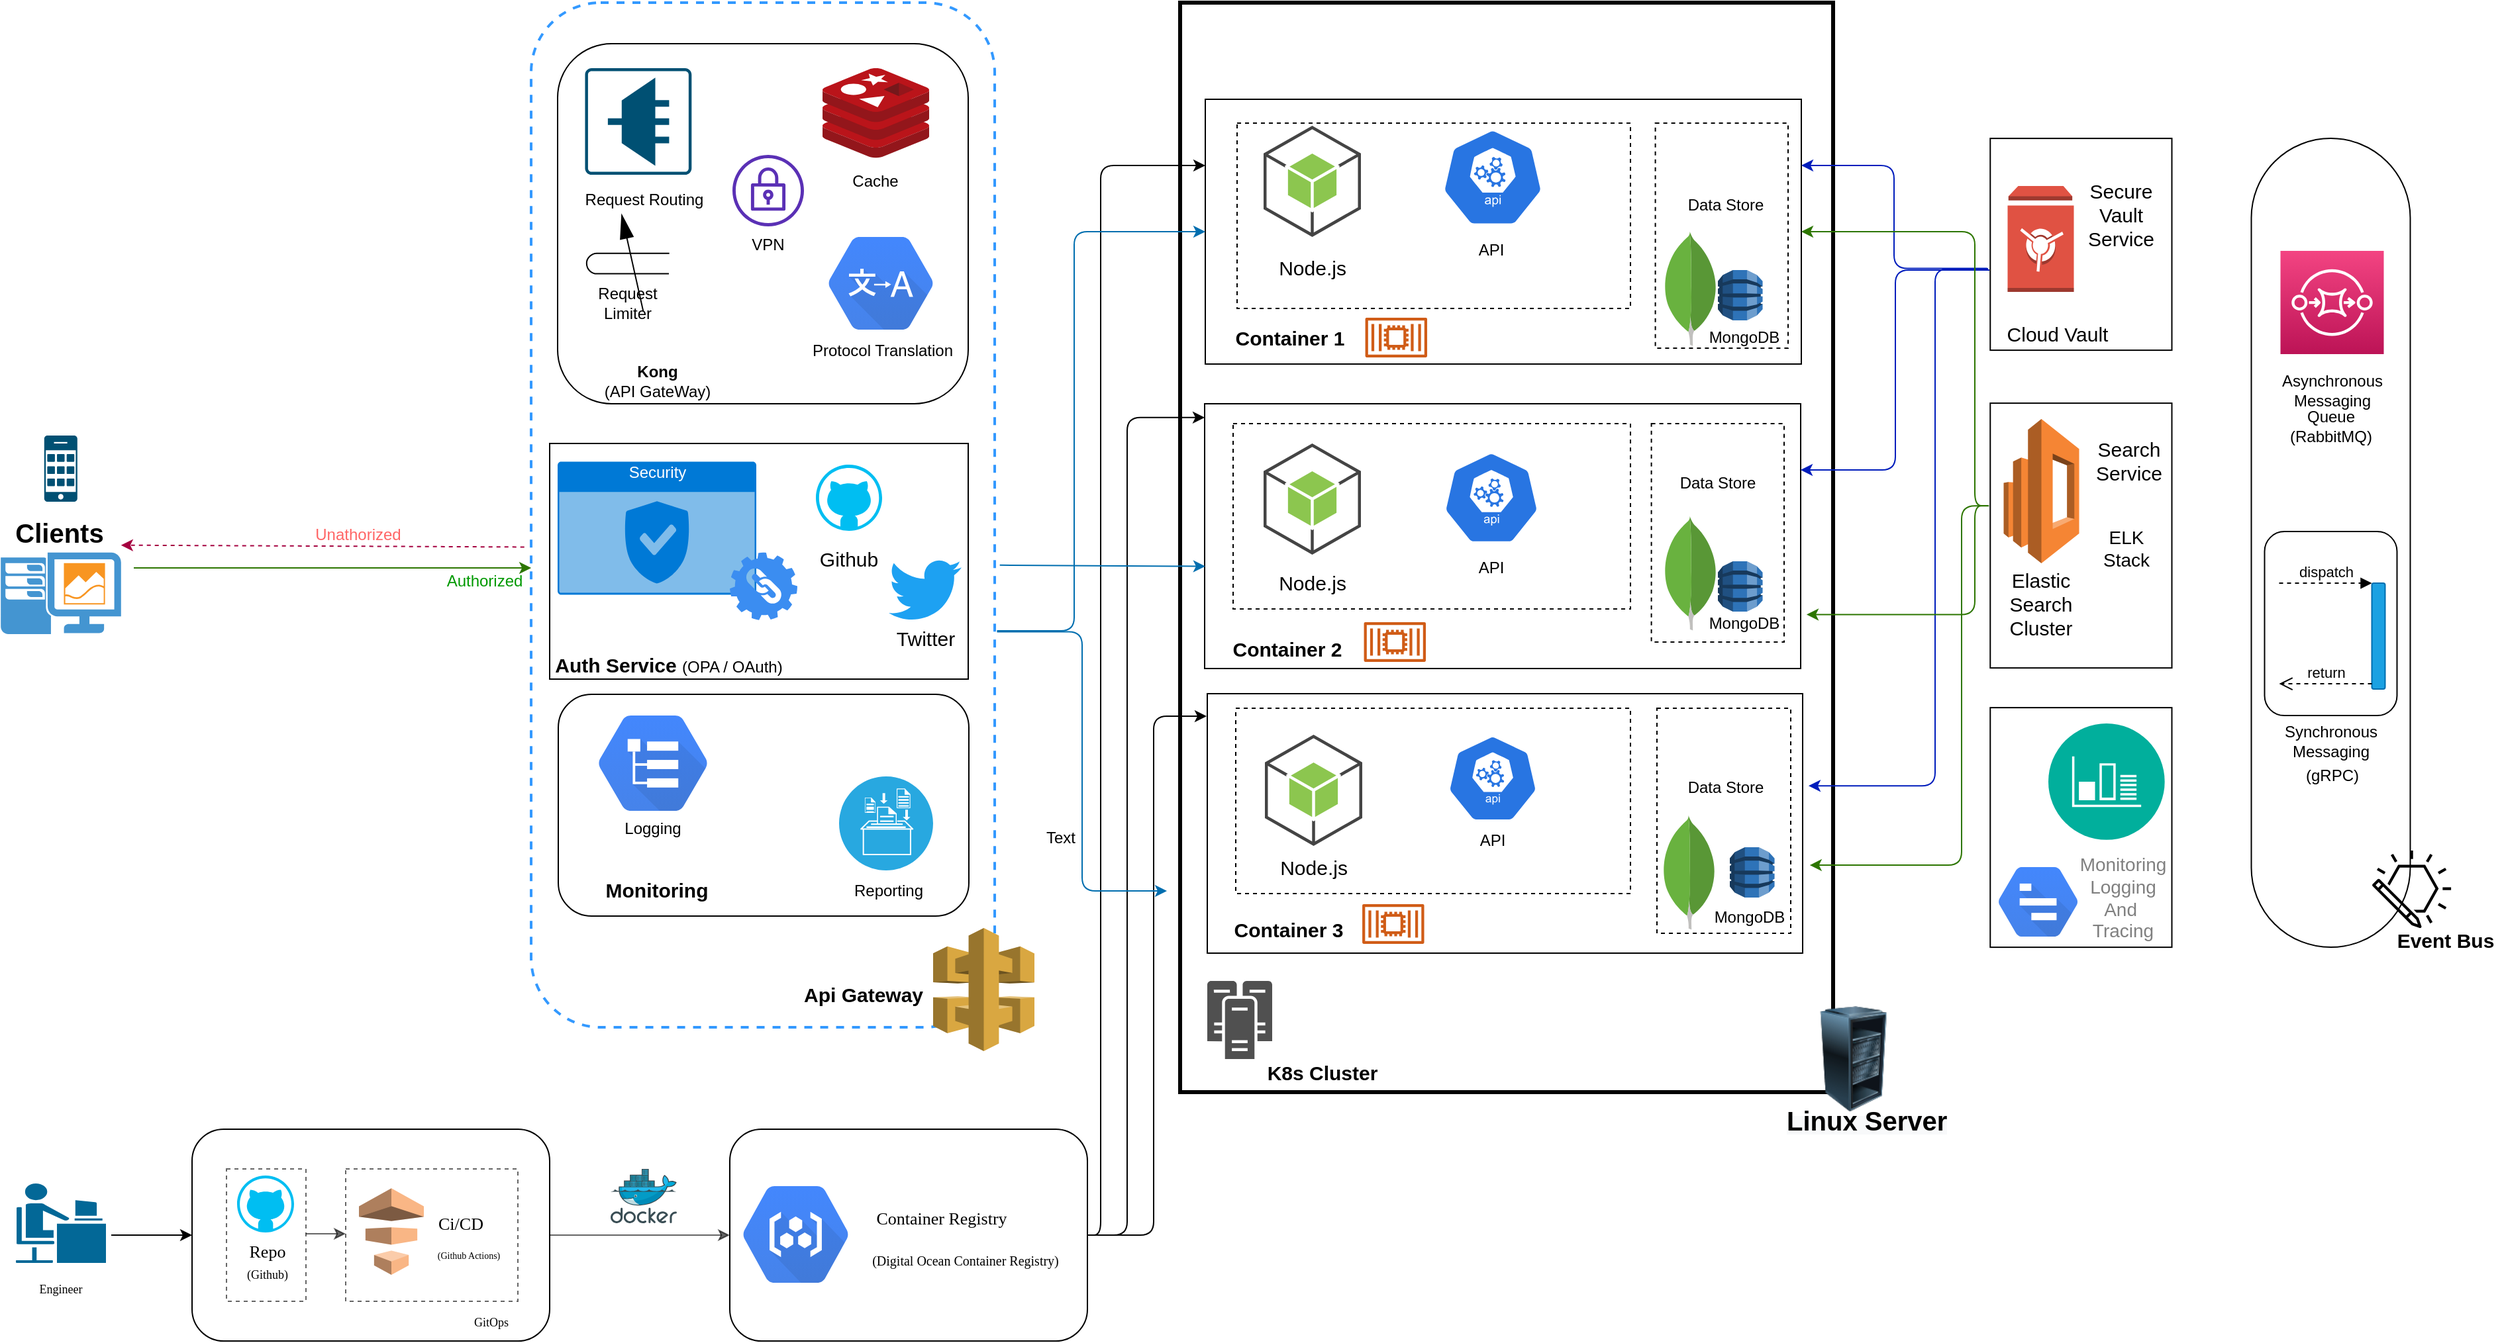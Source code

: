 <mxfile version="13.1.3">
    <diagram id="6hGFLwfOUW9BJ-s0fimq" name="Page-1">
        <mxGraphModel dx="3124" dy="2564" grid="1" gridSize="10" guides="1" tooltips="1" connect="1" arrows="1" fold="1" page="1" pageScale="1" pageWidth="827" pageHeight="1169" math="0" shadow="0">
            <root>
                <mxCell id="0"/>
                <mxCell id="1" parent="0"/>
                <mxCell id="2" value="" style="shape=mxgraph.cisco.people.androgenous_person;html=1;dashed=0;fillColor=#036897;strokeColor=#ffffff;strokeWidth=2;verticalLabelPosition=bottom;verticalAlign=top" parent="1" vertex="1">
                    <mxGeometry x="-40" y="300" width="70" height="62" as="geometry"/>
                </mxCell>
                <mxCell id="3" value="" style="endArrow=classic;html=1;entryX=0;entryY=0.5;entryDx=0;entryDy=0;" parent="1" target="4" edge="1">
                    <mxGeometry width="50" height="50" relative="1" as="geometry">
                        <mxPoint x="33" y="340" as="sourcePoint"/>
                        <mxPoint x="93" y="340" as="targetPoint"/>
                    </mxGeometry>
                </mxCell>
                <mxCell id="21" value="" style="edgeStyle=orthogonalEdgeStyle;rounded=0;orthogonalLoop=1;jettySize=auto;html=1;opacity=60;" parent="1" source="4" target="20" edge="1">
                    <mxGeometry relative="1" as="geometry"/>
                </mxCell>
                <mxCell id="4" value="" style="rounded=1;whiteSpace=wrap;html=1;fillColor=none;" parent="1" vertex="1">
                    <mxGeometry x="94" y="260" width="270" height="160" as="geometry"/>
                </mxCell>
                <mxCell id="20" value="" style="rounded=1;whiteSpace=wrap;html=1;fillColor=none;" parent="1" vertex="1">
                    <mxGeometry x="500" y="260" width="270" height="160" as="geometry"/>
                </mxCell>
                <mxCell id="34" value="" style="rounded=0;whiteSpace=wrap;html=1;fillColor=none;strokeWidth=3;arcSize=1;" parent="1" vertex="1">
                    <mxGeometry x="840" y="-591" width="493" height="823" as="geometry"/>
                </mxCell>
                <mxCell id="5" value="" style="rounded=0;whiteSpace=wrap;html=1;fillColor=none;dashed=1;opacity=60;" parent="1" vertex="1">
                    <mxGeometry x="120" y="290" width="60" height="100" as="geometry"/>
                </mxCell>
                <mxCell id="6" value="&lt;font face=&quot;Verdana&quot; style=&quot;font-size: 9px&quot;&gt;(Github)&lt;/font&gt;" style="text;html=1;strokeColor=none;fillColor=none;align=center;verticalAlign=middle;whiteSpace=wrap;rounded=0;" parent="1" vertex="1">
                    <mxGeometry x="131" y="364" width="40" height="10" as="geometry"/>
                </mxCell>
                <mxCell id="7" value="" style="verticalLabelPosition=bottom;html=1;verticalAlign=top;align=center;strokeColor=none;fillColor=#00BEF2;shape=mxgraph.azure.github_code;pointerEvents=1;" parent="1" vertex="1">
                    <mxGeometry x="128" y="295" width="43" height="43" as="geometry"/>
                </mxCell>
                <mxCell id="8" value="" style="rounded=0;whiteSpace=wrap;html=1;fillColor=none;dashed=1;opacity=60;" parent="1" vertex="1">
                    <mxGeometry x="210" y="290" width="130" height="100" as="geometry"/>
                </mxCell>
                <mxCell id="13" value="" style="endArrow=classic;html=1;opacity=60;" parent="1" edge="1">
                    <mxGeometry width="50" height="50" relative="1" as="geometry">
                        <mxPoint x="180" y="339" as="sourcePoint"/>
                        <mxPoint x="210" y="339" as="targetPoint"/>
                    </mxGeometry>
                </mxCell>
                <mxCell id="14" value="&lt;font face=&quot;Verdana&quot; style=&quot;font-size: 13px&quot;&gt;Ci/CD&lt;/font&gt;" style="text;html=1;strokeColor=none;fillColor=none;align=center;verticalAlign=middle;whiteSpace=wrap;rounded=0;" parent="1" vertex="1">
                    <mxGeometry x="277" y="319" width="40" height="23" as="geometry"/>
                </mxCell>
                <mxCell id="15" value="&lt;font face=&quot;Verdana&quot; style=&quot;font-size: 7px&quot;&gt;(Github Actions)&lt;/font&gt;" style="text;html=1;strokeColor=none;fillColor=none;align=center;verticalAlign=middle;whiteSpace=wrap;rounded=0;" parent="1" vertex="1">
                    <mxGeometry x="273" y="349" width="60" height="10" as="geometry"/>
                </mxCell>
                <mxCell id="16" value="" style="outlineConnect=0;dashed=0;verticalLabelPosition=bottom;verticalAlign=top;align=center;html=1;shape=mxgraph.aws3.data_pipeline;fillColor=#F58534;gradientColor=none;rounded=0;opacity=60;" parent="1" vertex="1">
                    <mxGeometry x="220" y="304.67" width="49" height="65.33" as="geometry"/>
                </mxCell>
                <mxCell id="18" value="&lt;font face=&quot;Verdana&quot; style=&quot;font-size: 9px&quot;&gt;Engineer&lt;/font&gt;" style="text;html=1;strokeColor=none;fillColor=none;align=center;verticalAlign=middle;whiteSpace=wrap;rounded=0;" parent="1" vertex="1">
                    <mxGeometry x="-25" y="375" width="40" height="10" as="geometry"/>
                </mxCell>
                <mxCell id="19" value="&lt;font face=&quot;Verdana&quot; style=&quot;font-size: 9px&quot;&gt;GitOps&lt;/font&gt;" style="text;html=1;strokeColor=none;fillColor=none;align=center;verticalAlign=middle;whiteSpace=wrap;rounded=0;" parent="1" vertex="1">
                    <mxGeometry x="300" y="400" width="40" height="10" as="geometry"/>
                </mxCell>
                <mxCell id="22" value="" style="aspect=fixed;html=1;points=[];align=center;image;fontSize=12;image=img/lib/mscae/Docker.svg;rounded=0;dashed=1;fillColor=none;" parent="1" vertex="1">
                    <mxGeometry x="410" y="290" width="50" height="41" as="geometry"/>
                </mxCell>
                <mxCell id="30" value="&lt;font face=&quot;Verdana&quot; style=&quot;font-size: 13px&quot;&gt;Container Registry&lt;/font&gt;" style="text;html=1;strokeColor=none;fillColor=none;align=center;verticalAlign=middle;whiteSpace=wrap;rounded=0;" parent="1" vertex="1">
                    <mxGeometry x="595" y="317" width="130" height="20" as="geometry"/>
                </mxCell>
                <mxCell id="31" value="&lt;font face=&quot;Verdana&quot; size=&quot;1&quot;&gt;(Digital Ocean Container Registry)&lt;/font&gt;" style="text;html=1;strokeColor=none;fillColor=none;align=center;verticalAlign=middle;whiteSpace=wrap;rounded=0;" parent="1" vertex="1">
                    <mxGeometry x="581" y="350" width="193.5" height="18" as="geometry"/>
                </mxCell>
                <mxCell id="32" value="" style="shape=mxgraph.gcp.compute.container_registry;html=1;fillColor=#4387FD;gradientColor=#4683EA;strokeColor=none;verticalLabelPosition=bottom;verticalAlign=top;align=center;rounded=0;dashed=1;" parent="1" vertex="1">
                    <mxGeometry x="510" y="303" width="79.5" height="73" as="geometry"/>
                </mxCell>
                <mxCell id="33" value="&lt;font face=&quot;Verdana&quot; style=&quot;font-size: 13px&quot;&gt;Repo&lt;/font&gt;" style="text;html=1;strokeColor=none;fillColor=none;align=center;verticalAlign=middle;whiteSpace=wrap;rounded=0;" parent="1" vertex="1">
                    <mxGeometry x="131" y="340.5" width="40" height="22.5" as="geometry"/>
                </mxCell>
                <mxCell id="36" value="" style="rounded=0;whiteSpace=wrap;html=1;fillColor=none;" parent="1" vertex="1">
                    <mxGeometry x="859" y="-518" width="450" height="200" as="geometry"/>
                </mxCell>
                <mxCell id="37" value="" style="rounded=0;whiteSpace=wrap;html=1;fillColor=none;" parent="1" vertex="1">
                    <mxGeometry x="858.5" y="-288" width="450" height="200" as="geometry"/>
                </mxCell>
                <mxCell id="38" value="" style="rounded=0;whiteSpace=wrap;html=1;fillColor=none;" parent="1" vertex="1">
                    <mxGeometry x="860.5" y="-69" width="449.5" height="196" as="geometry"/>
                </mxCell>
                <mxCell id="39" value="" style="outlineConnect=0;dashed=0;verticalLabelPosition=bottom;verticalAlign=top;align=center;html=1;shape=mxgraph.aws3.android;fillColor=#8CC64F;gradientColor=none;rounded=0;" parent="1" vertex="1">
                    <mxGeometry x="903" y="-498" width="73.5" height="84" as="geometry"/>
                </mxCell>
                <mxCell id="40" value="" style="outlineConnect=0;dashed=0;verticalLabelPosition=bottom;verticalAlign=top;align=center;html=1;shape=mxgraph.aws3.android;fillColor=#8CC64F;gradientColor=none;rounded=0;" parent="1" vertex="1">
                    <mxGeometry x="903" y="-258" width="73.5" height="84" as="geometry"/>
                </mxCell>
                <mxCell id="41" value="" style="outlineConnect=0;dashed=0;verticalLabelPosition=bottom;verticalAlign=top;align=center;html=1;shape=mxgraph.aws3.android;fillColor=#8CC64F;gradientColor=none;rounded=0;" parent="1" vertex="1">
                    <mxGeometry x="904" y="-38" width="73.5" height="84" as="geometry"/>
                </mxCell>
                <mxCell id="42" value="&lt;font style=&quot;font-size: 15px&quot;&gt;Node.js&lt;br&gt;&lt;/font&gt;" style="text;html=1;strokeColor=none;fillColor=none;align=center;verticalAlign=middle;whiteSpace=wrap;rounded=0;" parent="1" vertex="1">
                    <mxGeometry x="919.75" y="-401" width="40" height="20" as="geometry"/>
                </mxCell>
                <mxCell id="43" value="&lt;font style=&quot;font-size: 15px&quot;&gt;Node.js&lt;br&gt;&lt;/font&gt;" style="text;html=1;strokeColor=none;fillColor=none;align=center;verticalAlign=middle;whiteSpace=wrap;rounded=0;" parent="1" vertex="1">
                    <mxGeometry x="920.75" y="52" width="40" height="20" as="geometry"/>
                </mxCell>
                <mxCell id="44" value="&lt;font style=&quot;font-size: 15px&quot;&gt;Node.js&lt;br&gt;&lt;/font&gt;" style="text;html=1;strokeColor=none;fillColor=none;align=center;verticalAlign=middle;whiteSpace=wrap;rounded=0;" parent="1" vertex="1">
                    <mxGeometry x="919.75" y="-163" width="40" height="20" as="geometry"/>
                </mxCell>
                <mxCell id="49" value="" style="outlineConnect=0;dashed=0;verticalLabelPosition=bottom;verticalAlign=top;align=center;html=1;shape=mxgraph.aws3.dynamo_db;fillColor=#2E73B8;gradientColor=none;rounded=0;" parent="1" vertex="1">
                    <mxGeometry x="1246" y="-169" width="33.78" height="38" as="geometry"/>
                </mxCell>
                <mxCell id="51" value="" style="dashed=0;outlineConnect=0;html=1;align=center;labelPosition=center;verticalLabelPosition=bottom;verticalAlign=top;shape=mxgraph.weblogos.mongodb;rounded=0;fillColor=none;" parent="1" vertex="1">
                    <mxGeometry x="1204.8" y="-203" width="41.2" height="86.2" as="geometry"/>
                </mxCell>
                <mxCell id="53" value="" style="outlineConnect=0;dashed=0;verticalLabelPosition=bottom;verticalAlign=top;align=center;html=1;shape=mxgraph.aws3.dynamo_db;fillColor=#2E73B8;gradientColor=none;rounded=0;" parent="1" vertex="1">
                    <mxGeometry x="1255" y="47" width="33.78" height="38" as="geometry"/>
                </mxCell>
                <mxCell id="54" value="" style="dashed=0;outlineConnect=0;html=1;align=center;labelPosition=center;verticalLabelPosition=bottom;verticalAlign=top;shape=mxgraph.weblogos.mongodb;rounded=0;fillColor=none;" parent="1" vertex="1">
                    <mxGeometry x="1203.8" y="23" width="41.2" height="86.2" as="geometry"/>
                </mxCell>
                <mxCell id="56" value="" style="outlineConnect=0;dashed=0;verticalLabelPosition=bottom;verticalAlign=top;align=center;html=1;shape=mxgraph.aws3.dynamo_db;fillColor=#2E73B8;gradientColor=none;rounded=0;" parent="1" vertex="1">
                    <mxGeometry x="1246" y="-389" width="33.78" height="38" as="geometry"/>
                </mxCell>
                <mxCell id="57" value="" style="dashed=0;outlineConnect=0;html=1;align=center;labelPosition=center;verticalLabelPosition=bottom;verticalAlign=top;shape=mxgraph.weblogos.mongodb;rounded=0;fillColor=none;" parent="1" vertex="1">
                    <mxGeometry x="1204.8" y="-418" width="41.2" height="86.2" as="geometry"/>
                </mxCell>
                <mxCell id="58" value="MongoDB" style="text;html=1;strokeColor=none;fillColor=none;align=center;verticalAlign=middle;whiteSpace=wrap;rounded=0;" parent="1" vertex="1">
                    <mxGeometry x="1249.89" y="90" width="40" height="20" as="geometry"/>
                </mxCell>
                <mxCell id="59" value="MongoDB" style="text;html=1;strokeColor=none;fillColor=none;align=center;verticalAlign=middle;whiteSpace=wrap;rounded=0;" parent="1" vertex="1">
                    <mxGeometry x="1246.0" y="-132" width="40" height="20" as="geometry"/>
                </mxCell>
                <mxCell id="60" value="MongoDB" style="text;html=1;strokeColor=none;fillColor=none;align=center;verticalAlign=middle;whiteSpace=wrap;rounded=0;" parent="1" vertex="1">
                    <mxGeometry x="1246.0" y="-348" width="40" height="20" as="geometry"/>
                </mxCell>
                <mxCell id="61" value="" style="html=1;dashed=0;whitespace=wrap;fillColor=#2875E2;strokeColor=#ffffff;points=[[0.005,0.63,0],[0.1,0.2,0],[0.9,0.2,0],[0.5,0,0],[0.995,0.63,0],[0.72,0.99,0],[0.5,1,0],[0.28,0.99,0]];shape=mxgraph.kubernetes.icon;prIcon=api;rounded=0;" parent="1" vertex="1">
                    <mxGeometry x="1031" y="-496" width="90" height="74" as="geometry"/>
                </mxCell>
                <mxCell id="62" value="" style="rounded=0;whiteSpace=wrap;html=1;fillColor=none;dashed=1;" parent="1" vertex="1">
                    <mxGeometry x="883" y="-500" width="297" height="140" as="geometry"/>
                </mxCell>
                <mxCell id="63" value="" style="rounded=0;whiteSpace=wrap;html=1;fillColor=none;dashed=1;" parent="1" vertex="1">
                    <mxGeometry x="1198.8" y="-500" width="100.2" height="170" as="geometry"/>
                </mxCell>
                <mxCell id="64" value="" style="rounded=0;whiteSpace=wrap;html=1;fillColor=none;dashed=1;" parent="1" vertex="1">
                    <mxGeometry x="1195.8" y="-273" width="100.2" height="165" as="geometry"/>
                </mxCell>
                <mxCell id="65" value="" style="rounded=0;whiteSpace=wrap;html=1;fillColor=none;dashed=1;" parent="1" vertex="1">
                    <mxGeometry x="880" y="-273" width="300" height="140" as="geometry"/>
                </mxCell>
                <mxCell id="66" value="" style="rounded=0;whiteSpace=wrap;html=1;fillColor=none;dashed=1;" parent="1" vertex="1">
                    <mxGeometry x="882" y="-58" width="298" height="140" as="geometry"/>
                </mxCell>
                <mxCell id="67" value="" style="rounded=0;whiteSpace=wrap;html=1;fillColor=none;dashed=1;" parent="1" vertex="1">
                    <mxGeometry x="1200" y="-58" width="101" height="170" as="geometry"/>
                </mxCell>
                <mxCell id="68" value="" style="html=1;dashed=0;whitespace=wrap;fillColor=#2875E2;strokeColor=#ffffff;points=[[0.005,0.63,0],[0.1,0.2,0],[0.9,0.2,0],[0.5,0,0],[0.995,0.63,0],[0.72,0.99,0],[0.5,1,0],[0.28,0.99,0]];shape=mxgraph.kubernetes.icon;prIcon=api;rounded=0;" parent="1" vertex="1">
                    <mxGeometry x="1013.24" y="-252" width="123.53" height="70" as="geometry"/>
                </mxCell>
                <mxCell id="69" value="" style="html=1;dashed=0;whitespace=wrap;fillColor=#2875E2;strokeColor=#ffffff;points=[[0.005,0.63,0],[0.1,0.2,0],[0.9,0.2,0],[0.5,0,0],[0.995,0.63,0],[0.72,0.99,0],[0.5,1,0],[0.28,0.99,0]];shape=mxgraph.kubernetes.icon;prIcon=api;rounded=0;" parent="1" vertex="1">
                    <mxGeometry x="1038.75" y="-38" width="74.5" height="66" as="geometry"/>
                </mxCell>
                <mxCell id="70" value="API" style="text;html=1;strokeColor=none;fillColor=none;align=center;verticalAlign=middle;whiteSpace=wrap;rounded=0;" parent="1" vertex="1">
                    <mxGeometry x="1056" y="32" width="40" height="20" as="geometry"/>
                </mxCell>
                <mxCell id="71" value="API" style="text;html=1;strokeColor=none;fillColor=none;align=center;verticalAlign=middle;whiteSpace=wrap;rounded=0;" parent="1" vertex="1">
                    <mxGeometry x="1055" y="-174" width="40" height="20" as="geometry"/>
                </mxCell>
                <mxCell id="72" value="API" style="text;html=1;strokeColor=none;fillColor=none;align=center;verticalAlign=middle;whiteSpace=wrap;rounded=0;" parent="1" vertex="1">
                    <mxGeometry x="1054.5" y="-414" width="40" height="20" as="geometry"/>
                </mxCell>
                <mxCell id="74" value="Data Store" style="text;html=1;strokeColor=none;fillColor=none;align=center;verticalAlign=middle;whiteSpace=wrap;rounded=0;" parent="1" vertex="1">
                    <mxGeometry x="1201.8" y="-8" width="100" height="20" as="geometry"/>
                </mxCell>
                <mxCell id="76" value="Data Store" style="text;html=1;strokeColor=none;fillColor=none;align=center;verticalAlign=middle;whiteSpace=wrap;rounded=0;" parent="1" vertex="1">
                    <mxGeometry x="1201.8" y="-448" width="100" height="20" as="geometry"/>
                </mxCell>
                <mxCell id="77" value="Data Store" style="text;html=1;strokeColor=none;fillColor=none;align=center;verticalAlign=middle;whiteSpace=wrap;rounded=0;" parent="1" vertex="1">
                    <mxGeometry x="1196" y="-238" width="100" height="20" as="geometry"/>
                </mxCell>
                <mxCell id="79" value="&lt;b&gt;&lt;font style=&quot;font-size: 15px&quot;&gt;Container 1&lt;/font&gt;&lt;/b&gt;" style="text;html=1;strokeColor=none;fillColor=none;align=center;verticalAlign=middle;whiteSpace=wrap;rounded=0;" parent="1" vertex="1">
                    <mxGeometry x="872.75" y="-348" width="100" height="20" as="geometry"/>
                </mxCell>
                <mxCell id="81" value="&lt;font style=&quot;font-size: 15px&quot;&gt;&lt;b&gt;Container 2&lt;/b&gt;&lt;/font&gt;" style="text;html=1;strokeColor=none;fillColor=none;align=center;verticalAlign=middle;whiteSpace=wrap;rounded=0;" parent="1" vertex="1">
                    <mxGeometry x="870.75" y="-113" width="100" height="20" as="geometry"/>
                </mxCell>
                <mxCell id="82" value="&lt;font style=&quot;font-size: 15px&quot;&gt;&lt;b&gt;Container 3&lt;/b&gt;&lt;/font&gt;" style="text;html=1;strokeColor=none;fillColor=none;align=center;verticalAlign=middle;whiteSpace=wrap;rounded=0;" parent="1" vertex="1">
                    <mxGeometry x="871.75" y="99" width="100" height="20" as="geometry"/>
                </mxCell>
                <mxCell id="91" value="" style="edgeStyle=elbowEdgeStyle;elbow=horizontal;endArrow=classic;html=1;entryX=0;entryY=0.25;entryDx=0;entryDy=0;exitX=1;exitY=0.5;exitDx=0;exitDy=0;" parent="1" source="20" target="36" edge="1">
                    <mxGeometry width="50" height="50" relative="1" as="geometry">
                        <mxPoint x="770" y="290" as="sourcePoint"/>
                        <mxPoint x="822.15" y="-545.8" as="targetPoint"/>
                        <Array as="points">
                            <mxPoint x="780" y="320"/>
                            <mxPoint x="800" y="-140"/>
                        </Array>
                    </mxGeometry>
                </mxCell>
                <mxCell id="92" value="" style="edgeStyle=elbowEdgeStyle;elbow=horizontal;endArrow=classic;html=1;entryX=0;entryY=0.052;entryDx=0;entryDy=0;entryPerimeter=0;" parent="1" target="37" edge="1">
                    <mxGeometry width="50" height="50" relative="1" as="geometry">
                        <mxPoint x="772" y="340" as="sourcePoint"/>
                        <mxPoint x="860" y="-302" as="targetPoint"/>
                        <Array as="points">
                            <mxPoint x="800" y="30"/>
                        </Array>
                    </mxGeometry>
                </mxCell>
                <mxCell id="93" value="" style="edgeStyle=elbowEdgeStyle;elbow=horizontal;endArrow=classic;html=1;exitX=1;exitY=0.5;exitDx=0;exitDy=0;" parent="1" source="20" edge="1">
                    <mxGeometry width="50" height="50" relative="1" as="geometry">
                        <mxPoint x="771" y="391" as="sourcePoint"/>
                        <mxPoint x="860" y="-52" as="targetPoint"/>
                        <Array as="points">
                            <mxPoint x="820" y="170"/>
                        </Array>
                    </mxGeometry>
                </mxCell>
                <mxCell id="98" value="&lt;b style=&quot;font-family: &amp;#34;helvetica&amp;#34; ; font-style: normal ; letter-spacing: normal ; text-align: center ; text-indent: 0px ; text-transform: none ; word-spacing: 0px ; background-color: rgb(248 , 249 , 250)&quot;&gt;&lt;font style=&quot;font-size: 20px&quot;&gt;Linux Server&lt;/font&gt;&lt;/b&gt;" style="text;whiteSpace=wrap;html=1;" parent="1" vertex="1">
                    <mxGeometry x="1296" y="235" width="130" height="30" as="geometry"/>
                </mxCell>
                <mxCell id="99" value="" style="outlineConnect=0;fontColor=#232F3E;gradientColor=none;fillColor=#D05C17;strokeColor=none;dashed=0;verticalLabelPosition=bottom;verticalAlign=top;align=center;html=1;fontSize=12;fontStyle=0;aspect=fixed;pointerEvents=1;shape=mxgraph.aws4.container_2;rounded=1;" parent="1" vertex="1">
                    <mxGeometry x="979.75" y="-353" width="46.8" height="30" as="geometry"/>
                </mxCell>
                <mxCell id="100" value="" style="outlineConnect=0;fontColor=#232F3E;gradientColor=none;fillColor=#D05C17;strokeColor=none;dashed=0;verticalLabelPosition=bottom;verticalAlign=top;align=center;html=1;fontSize=12;fontStyle=0;aspect=fixed;pointerEvents=1;shape=mxgraph.aws4.container_2;rounded=1;" parent="1" vertex="1">
                    <mxGeometry x="978.75" y="-123" width="46.8" height="30" as="geometry"/>
                </mxCell>
                <mxCell id="101" value="" style="outlineConnect=0;fontColor=#232F3E;gradientColor=none;fillColor=#D05C17;strokeColor=none;dashed=0;verticalLabelPosition=bottom;verticalAlign=top;align=center;html=1;fontSize=12;fontStyle=0;aspect=fixed;pointerEvents=1;shape=mxgraph.aws4.container_2;rounded=1;" parent="1" vertex="1">
                    <mxGeometry x="977.5" y="90" width="46.8" height="30" as="geometry"/>
                </mxCell>
                <mxCell id="102" value="" style="shadow=0;dashed=0;html=1;strokeColor=none;fillColor=#4495D1;labelPosition=center;verticalLabelPosition=bottom;verticalAlign=top;align=center;outlineConnect=0;shape=mxgraph.veeam.one_client;rounded=0;" parent="1" vertex="1">
                    <mxGeometry x="-50.4" y="-175.65" width="90.8" height="61.6" as="geometry"/>
                </mxCell>
                <mxCell id="103" value="" style="points=[[0.015,0.015,0],[0.985,0.015,0],[0.985,0.985,0],[0.015,0.985,0],[0.25,0,0],[0.5,0,0],[0.75,0,0],[1,0.25,0],[1,0.5,0],[1,0.75,0],[0.75,1,0],[0.5,1,0],[0.25,1,0],[0,0.75,0],[0,0.5,0],[0,0.25,0]];verticalLabelPosition=bottom;html=1;verticalAlign=top;aspect=fixed;align=center;pointerEvents=1;shape=mxgraph.cisco19.cell_phone;fillColor=#005073;strokeColor=none;rounded=0;" parent="1" vertex="1">
                    <mxGeometry x="-17.6" y="-263.95" width="25" height="50" as="geometry"/>
                </mxCell>
                <mxCell id="105" value="&lt;font size=&quot;1&quot;&gt;&lt;b style=&quot;font-size: 20px&quot;&gt;Clients&lt;/b&gt;&lt;/font&gt;" style="text;html=1;strokeColor=none;fillColor=none;align=center;verticalAlign=middle;whiteSpace=wrap;rounded=0;" parent="1" vertex="1">
                    <mxGeometry x="-41" y="-215.65" width="70" height="48.7" as="geometry"/>
                </mxCell>
                <mxCell id="106" value="Security" style="html=1;strokeColor=none;fillColor=#0079D6;labelPosition=center;verticalLabelPosition=middle;verticalAlign=top;align=center;fontSize=12;outlineConnect=0;spacingTop=-6;fontColor=#FFFFFF;shape=mxgraph.sitemap.security;rounded=0;" parent="1" vertex="1">
                    <mxGeometry x="370" y="-244.3" width="150" height="100.5" as="geometry"/>
                </mxCell>
                <mxCell id="110" value="" style="rounded=0;whiteSpace=wrap;html=1;strokeWidth=1;fillColor=none;" parent="1" vertex="1">
                    <mxGeometry x="364" y="-258" width="316" height="178" as="geometry"/>
                </mxCell>
                <mxCell id="114" value="" style="dashed=0;outlineConnect=0;html=1;align=center;labelPosition=center;verticalLabelPosition=bottom;verticalAlign=top;shape=mxgraph.weblogos.twitter;fillColor=#1DA1F2;strokeColor=none;rounded=0;" parent="1" vertex="1">
                    <mxGeometry x="620" y="-171.13" width="55" height="48.13" as="geometry"/>
                </mxCell>
                <mxCell id="115" value="" style="verticalLabelPosition=bottom;html=1;verticalAlign=top;align=center;strokeColor=none;fillColor=#00BEF2;shape=mxgraph.azure.github_code;pointerEvents=1;rounded=0;" parent="1" vertex="1">
                    <mxGeometry x="565" y="-242" width="50" height="50" as="geometry"/>
                </mxCell>
                <mxCell id="116" value="&lt;font style=&quot;font-size: 15px&quot;&gt;Twitter&lt;/font&gt;" style="text;html=1;strokeColor=none;fillColor=none;align=center;verticalAlign=middle;whiteSpace=wrap;rounded=0;" parent="1" vertex="1">
                    <mxGeometry x="627.5" y="-121.1" width="40" height="20" as="geometry"/>
                </mxCell>
                <mxCell id="117" value="&lt;font style=&quot;font-size: 15px&quot;&gt;Github&lt;/font&gt;" style="text;html=1;strokeColor=none;fillColor=none;align=center;verticalAlign=middle;whiteSpace=wrap;rounded=0;" parent="1" vertex="1">
                    <mxGeometry x="570" y="-181.35" width="40" height="20" as="geometry"/>
                </mxCell>
                <mxCell id="119" value="" style="html=1;aspect=fixed;strokeColor=none;shadow=0;align=center;verticalAlign=top;fillColor=#3B8DF1;shape=mxgraph.gcp2.gear_chain;rounded=0;" parent="1" vertex="1">
                    <mxGeometry x="500" y="-175.65" width="51" height="51" as="geometry"/>
                </mxCell>
                <mxCell id="121" value="" style="rounded=1;whiteSpace=wrap;html=1;strokeWidth=1;fillColor=none;glass=0;comic=0;shadow=0;perimeterSpacing=0;arcSize=50;" parent="1" vertex="1">
                    <mxGeometry x="1648.75" y="-488.44" width="120" height="611" as="geometry"/>
                </mxCell>
                <mxCell id="122" value="" style="rounded=0;whiteSpace=wrap;html=1;shadow=0;glass=0;comic=0;strokeWidth=1;fillColor=none;" parent="1" vertex="1">
                    <mxGeometry x="1451.64" y="-488.44" width="137.11" height="160" as="geometry"/>
                </mxCell>
                <mxCell id="123" value="" style="rounded=0;whiteSpace=wrap;html=1;shadow=0;glass=0;comic=0;strokeWidth=1;fillColor=none;" parent="1" vertex="1">
                    <mxGeometry x="1451.64" y="-288.44" width="137.11" height="200" as="geometry"/>
                </mxCell>
                <mxCell id="124" value="" style="rounded=0;whiteSpace=wrap;html=1;shadow=0;glass=0;comic=0;strokeWidth=1;fillColor=none;" parent="1" vertex="1">
                    <mxGeometry x="1451.64" y="-58.44" width="137.11" height="181" as="geometry"/>
                </mxCell>
                <mxCell id="125" value="" style="image;html=1;labelBackgroundColor=#ffffff;image=img/lib/clip_art/computers/Server_Rack_Partial_128x128.png;rounded=1;shadow=0;glass=0;comic=0;strokeWidth=1;fillColor=none;" parent="1" vertex="1">
                    <mxGeometry x="1308.5" y="167" width="80" height="80" as="geometry"/>
                </mxCell>
                <mxCell id="126" value="" style="pointerEvents=1;shadow=0;dashed=0;html=1;strokeColor=none;fillColor=#505050;labelPosition=center;verticalLabelPosition=bottom;verticalAlign=top;outlineConnect=0;align=center;shape=mxgraph.office.servers.cluster_server;rounded=1;glass=0;comic=0;" parent="1" vertex="1">
                    <mxGeometry x="860.5" y="148" width="49" height="59" as="geometry"/>
                </mxCell>
                <mxCell id="127" value="&lt;b&gt;&lt;font style=&quot;font-size: 15px&quot;&gt;K8s Cluster&lt;/font&gt;&lt;/b&gt;" style="text;html=1;strokeColor=none;fillColor=none;align=center;verticalAlign=middle;whiteSpace=wrap;rounded=0;shadow=0;glass=0;comic=0;" parent="1" vertex="1">
                    <mxGeometry x="903" y="207" width="89" height="20" as="geometry"/>
                </mxCell>
                <mxCell id="129" value="" style="outlineConnect=0;dashed=0;verticalLabelPosition=bottom;verticalAlign=top;align=center;html=1;shape=mxgraph.aws3.vault;fillColor=#E05243;gradientColor=none;rounded=1;shadow=0;glass=0;comic=0;strokeWidth=1;" parent="1" vertex="1">
                    <mxGeometry x="1464.75" y="-452.44" width="50" height="80" as="geometry"/>
                </mxCell>
                <mxCell id="130" value="&lt;font style=&quot;font-size: 15px&quot;&gt;Cloud Vault&lt;/font&gt;" style="text;html=1;strokeColor=none;fillColor=none;align=center;verticalAlign=middle;whiteSpace=wrap;rounded=0;shadow=0;glass=0;comic=0;" parent="1" vertex="1">
                    <mxGeometry x="1453.78" y="-362.44" width="96.97" height="42" as="geometry"/>
                </mxCell>
                <mxCell id="137" value="&lt;span style=&quot;font-size: 15px&quot;&gt;Elastic&lt;br&gt;Search&lt;br&gt;Cluster&lt;br&gt;&lt;/span&gt;" style="text;html=1;strokeColor=none;fillColor=none;align=center;verticalAlign=middle;whiteSpace=wrap;rounded=0;shadow=0;glass=0;comic=0;" parent="1" vertex="1">
                    <mxGeometry x="1450" y="-175.44" width="79.5" height="76.77" as="geometry"/>
                </mxCell>
                <mxCell id="140" value="&lt;font style=&quot;font-size: 15px&quot;&gt;Search Service&lt;/font&gt;" style="text;html=1;strokeColor=none;fillColor=none;align=center;verticalAlign=middle;whiteSpace=wrap;rounded=0;shadow=0;glass=0;comic=0;" parent="1" vertex="1">
                    <mxGeometry x="1528.75" y="-292.44" width="54.75" height="95" as="geometry"/>
                </mxCell>
                <mxCell id="141" value="&lt;font style=&quot;font-size: 14px&quot;&gt;ELK&lt;br&gt;Stack&lt;/font&gt;" style="text;html=1;strokeColor=none;fillColor=none;align=center;verticalAlign=middle;whiteSpace=wrap;rounded=0;shadow=0;glass=0;comic=0;" parent="1" vertex="1">
                    <mxGeometry x="1517.72" y="-211.44" width="73" height="64" as="geometry"/>
                </mxCell>
                <mxCell id="143" value="&lt;font color=&quot;#ff6666&quot;&gt;Unathorized&lt;/font&gt;" style="text;html=1;strokeColor=none;fillColor=none;align=center;verticalAlign=middle;whiteSpace=wrap;rounded=0;shadow=0;glass=0;comic=0;" parent="1" vertex="1">
                    <mxGeometry x="174" y="-199" width="91" height="20" as="geometry"/>
                </mxCell>
                <mxCell id="144" value="&lt;font color=&quot;#009900&quot;&gt;Authorized&lt;/font&gt;" style="text;html=1;strokeColor=none;fillColor=none;align=center;verticalAlign=middle;whiteSpace=wrap;rounded=0;shadow=0;glass=0;comic=0;" parent="1" vertex="1">
                    <mxGeometry x="276" y="-163.8" width="78" height="20" as="geometry"/>
                </mxCell>
                <mxCell id="145" value="" style="outlineConnect=0;dashed=0;verticalLabelPosition=bottom;verticalAlign=top;align=center;html=1;shape=mxgraph.aws3.elasticsearch_service;fillColor=#F58534;gradientColor=none;rounded=1;shadow=0;glass=0;comic=0;strokeWidth=1;" parent="1" vertex="1">
                    <mxGeometry x="1461.78" y="-276.44" width="56.97" height="109" as="geometry"/>
                </mxCell>
                <mxCell id="146" value="&lt;font style=&quot;font-size: 15px&quot;&gt;Secure Vault Service&lt;/font&gt;" style="text;html=1;strokeColor=none;fillColor=none;align=center;verticalAlign=middle;whiteSpace=wrap;rounded=0;shadow=0;glass=0;comic=0;" parent="1" vertex="1">
                    <mxGeometry x="1513.37" y="-467.44" width="75.38" height="73" as="geometry"/>
                </mxCell>
                <mxCell id="148" value="" style="edgeStyle=elbowEdgeStyle;elbow=horizontal;endArrow=classic;html=1;exitX=1.005;exitY=0.613;exitDx=0;exitDy=0;fillColor=#1ba1e2;strokeColor=#006EAF;exitPerimeter=0;" parent="1" source="179" target="36" edge="1">
                    <mxGeometry width="50" height="50" relative="1" as="geometry">
                        <mxPoint x="700" y="-220" as="sourcePoint"/>
                        <mxPoint x="740" y="-270" as="targetPoint"/>
                        <Array as="points">
                            <mxPoint x="760" y="-290"/>
                        </Array>
                    </mxGeometry>
                </mxCell>
                <mxCell id="149" value="" style="edgeStyle=elbowEdgeStyle;elbow=horizontal;endArrow=classic;html=1;exitX=1.005;exitY=0.614;exitDx=0;exitDy=0;exitPerimeter=0;fillColor=#1ba1e2;strokeColor=#006EAF;" parent="1" source="179" edge="1">
                    <mxGeometry width="50" height="50" relative="1" as="geometry">
                        <mxPoint x="700" y="-120" as="sourcePoint"/>
                        <mxPoint x="830" y="80" as="targetPoint"/>
                    </mxGeometry>
                </mxCell>
                <mxCell id="150" value="" style="endArrow=classic;html=1;entryX=0.001;entryY=0.614;entryDx=0;entryDy=0;entryPerimeter=0;fillColor=#1ba1e2;strokeColor=#006EAF;exitX=1.011;exitY=0.549;exitDx=0;exitDy=0;exitPerimeter=0;" parent="1" source="179" target="37" edge="1">
                    <mxGeometry width="50" height="50" relative="1" as="geometry">
                        <mxPoint x="722" y="-165" as="sourcePoint"/>
                        <mxPoint x="743" y="-214" as="targetPoint"/>
                    </mxGeometry>
                </mxCell>
                <mxCell id="151" value="" style="endArrow=classic;html=1;entryX=0.006;entryY=0.55;entryDx=0;entryDy=0;entryPerimeter=0;fillColor=#60a917;strokeColor=#2D7600;" parent="1" edge="1">
                    <mxGeometry width="50" height="50" relative="1" as="geometry">
                        <mxPoint x="50" y="-164" as="sourcePoint"/>
                        <mxPoint x="350.058" y="-163.95" as="targetPoint"/>
                    </mxGeometry>
                </mxCell>
                <mxCell id="152" value="" style="endArrow=classic;html=1;entryX=0;entryY=1;entryDx=0;entryDy=0;exitX=-0.015;exitY=0.446;exitDx=0;exitDy=0;exitPerimeter=0;dashed=1;fillColor=#d80073;strokeColor=#A50040;" parent="1" edge="1">
                    <mxGeometry width="50" height="50" relative="1" as="geometry">
                        <mxPoint x="344.855" y="-179.774" as="sourcePoint"/>
                        <mxPoint x="40.4" y="-181.18" as="targetPoint"/>
                    </mxGeometry>
                </mxCell>
                <mxCell id="153" value="" style="aspect=fixed;perimeter=ellipsePerimeter;html=1;align=center;shadow=0;dashed=0;fontColor=#4277BB;labelBackgroundColor=#ffffff;fontSize=12;spacingTop=3;image;image=img/lib/ibm/management/monitoring_metrics.svg;rounded=1;glass=0;comic=0;strokeWidth=1;fillColor=none;" parent="1" vertex="1">
                    <mxGeometry x="1495.5" y="-46.44" width="88" height="88" as="geometry"/>
                </mxCell>
                <mxCell id="154" value="&lt;font style=&quot;font-size: 14px&quot; color=&quot;#808080&quot;&gt;Monitoring&lt;br&gt;Logging&lt;br&gt;And&amp;nbsp;&lt;br&gt;Tracing&lt;/font&gt;" style="text;html=1;strokeColor=none;fillColor=none;align=center;verticalAlign=middle;whiteSpace=wrap;rounded=0;shadow=0;glass=0;comic=0;" parent="1" vertex="1">
                    <mxGeometry x="1532.22" y="62" width="40" height="45" as="geometry"/>
                </mxCell>
                <mxCell id="155" value="" style="shape=mxgraph.gcp.management_tools.trace;html=1;fillColor=#4387FD;gradientColor=#4683EA;strokeColor=none;verticalLabelPosition=bottom;verticalAlign=top;align=center;rounded=1;shadow=0;glass=0;comic=0;" parent="1" vertex="1">
                    <mxGeometry x="1457.78" y="62" width="60" height="52.56" as="geometry"/>
                </mxCell>
                <mxCell id="156" value="" style="outlineConnect=0;fontColor=#232F3E;gradientColor=#F34482;gradientDirection=north;fillColor=#BC1356;strokeColor=#ffffff;dashed=0;verticalLabelPosition=bottom;verticalAlign=top;align=center;html=1;fontSize=12;fontStyle=0;aspect=fixed;shape=mxgraph.aws4.resourceIcon;resIcon=mxgraph.aws4.sqs;rounded=1;shadow=0;glass=0;comic=0;" parent="1" vertex="1">
                    <mxGeometry x="1670.75" y="-403.44" width="78" height="78" as="geometry"/>
                </mxCell>
                <mxCell id="157" value="Queue&lt;br&gt;(RabbitMQ)" style="text;html=1;strokeColor=none;fillColor=none;align=center;verticalAlign=middle;whiteSpace=wrap;rounded=0;shadow=0;glass=0;comic=0;" parent="1" vertex="1">
                    <mxGeometry x="1688.75" y="-281.44" width="40" height="20" as="geometry"/>
                </mxCell>
                <mxCell id="161" value="" style="html=1;points=[];perimeter=orthogonalPerimeter;rounded=1;shadow=0;glass=0;comic=0;strokeWidth=1;fillColor=#1ba1e2;strokeColor=#006EAF;fontColor=#ffffff;" parent="1" vertex="1">
                    <mxGeometry x="1739.75" y="-152.44" width="10" height="80" as="geometry"/>
                </mxCell>
                <mxCell id="162" value="dispatch" style="html=1;verticalAlign=bottom;endArrow=block;entryX=0;entryY=0;dashed=1;" parent="1" target="161" edge="1">
                    <mxGeometry relative="1" as="geometry">
                        <mxPoint x="1669.75" y="-152.44" as="sourcePoint"/>
                    </mxGeometry>
                </mxCell>
                <mxCell id="163" value="return" style="html=1;verticalAlign=bottom;endArrow=open;dashed=1;endSize=8;exitX=0;exitY=0.95;" parent="1" source="161" edge="1">
                    <mxGeometry relative="1" as="geometry">
                        <mxPoint x="1669.75" y="-76.44" as="targetPoint"/>
                    </mxGeometry>
                </mxCell>
                <mxCell id="164" value="" style="rounded=1;whiteSpace=wrap;html=1;shadow=0;glass=0;comic=0;strokeWidth=1;fillColor=none;" parent="1" vertex="1">
                    <mxGeometry x="1658.75" y="-191.44" width="100" height="139" as="geometry"/>
                </mxCell>
                <mxCell id="166" value="Text" style="text;html=1;strokeColor=none;fillColor=none;align=center;verticalAlign=middle;whiteSpace=wrap;rounded=0;shadow=0;glass=1;comic=0;" parent="1" vertex="1">
                    <mxGeometry x="730" y="30" width="40" height="20" as="geometry"/>
                </mxCell>
                <mxCell id="167" value="(gRPC)" style="text;html=1;strokeColor=none;fillColor=none;align=center;verticalAlign=middle;whiteSpace=wrap;rounded=0;shadow=0;glass=1;comic=0;" parent="1" vertex="1">
                    <mxGeometry x="1689.75" y="-17.44" width="40" height="20" as="geometry"/>
                </mxCell>
                <mxCell id="168" value="Synchronous Messaging" style="text;html=1;strokeColor=none;fillColor=none;align=center;verticalAlign=middle;whiteSpace=wrap;rounded=0;shadow=0;glass=1;comic=0;" parent="1" vertex="1">
                    <mxGeometry x="1673.75" y="-42.54" width="70" height="20" as="geometry"/>
                </mxCell>
                <mxCell id="169" value="Asynchronous Messaging" style="text;html=1;strokeColor=none;fillColor=none;align=center;verticalAlign=middle;whiteSpace=wrap;rounded=0;shadow=0;glass=1;comic=0;" parent="1" vertex="1">
                    <mxGeometry x="1689.75" y="-308.44" width="40" height="20" as="geometry"/>
                </mxCell>
                <mxCell id="170" value="&lt;font style=&quot;font-size: 15px&quot;&gt;&lt;b&gt;Event Bus&lt;/b&gt;&lt;/font&gt;" style="text;html=1;strokeColor=none;fillColor=none;align=center;verticalAlign=middle;whiteSpace=wrap;rounded=0;shadow=0;glass=0;comic=0;" parent="1" vertex="1">
                    <mxGeometry x="1755.75" y="107" width="79" height="20" as="geometry"/>
                </mxCell>
                <mxCell id="171" value="" style="outlineConnect=0;fontColor=#232F3E;gradientColor=none;fillColor=#000000;strokeColor=none;dashed=0;verticalLabelPosition=bottom;verticalAlign=top;align=center;html=1;fontSize=12;fontStyle=0;aspect=fixed;pointerEvents=1;shape=mxgraph.aws4.custom_event_bus_resource;rounded=1;shadow=0;glass=0;comic=0;direction=east;flipH=1;" parent="1" vertex="1">
                    <mxGeometry x="1739.75" y="49.56" width="60" height="58.46" as="geometry"/>
                </mxCell>
                <mxCell id="172" value="" style="edgeStyle=elbowEdgeStyle;elbow=horizontal;endArrow=classic;html=1;entryX=1;entryY=0.25;entryDx=0;entryDy=0;fillColor=#0050ef;strokeColor=#001DBC;exitX=-0.017;exitY=0.614;exitDx=0;exitDy=0;exitPerimeter=0;" parent="1" source="122" target="36" edge="1">
                    <mxGeometry width="50" height="50" relative="1" as="geometry">
                        <mxPoint x="1450" y="-410" as="sourcePoint"/>
                        <mxPoint x="1360" y="-460" as="targetPoint"/>
                    </mxGeometry>
                </mxCell>
                <mxCell id="173" value="" style="edgeStyle=elbowEdgeStyle;elbow=horizontal;endArrow=classic;html=1;entryX=1;entryY=0.25;entryDx=0;entryDy=0;fillColor=#0050ef;strokeColor=#001DBC;" parent="1" target="37" edge="1">
                    <mxGeometry width="50" height="50" relative="1" as="geometry">
                        <mxPoint x="1451" y="-389" as="sourcePoint"/>
                        <mxPoint x="1310" y="-447" as="targetPoint"/>
                    </mxGeometry>
                </mxCell>
                <mxCell id="174" value="" style="edgeStyle=elbowEdgeStyle;elbow=horizontal;endArrow=classic;html=1;entryX=1.01;entryY=0.355;entryDx=0;entryDy=0;entryPerimeter=0;fillColor=#0050ef;strokeColor=#001DBC;" parent="1" target="38" edge="1">
                    <mxGeometry width="50" height="50" relative="1" as="geometry">
                        <mxPoint x="1450" y="-390" as="sourcePoint"/>
                        <mxPoint x="1315.28" y="-192" as="targetPoint"/>
                        <Array as="points">
                            <mxPoint x="1410" y="-170"/>
                        </Array>
                    </mxGeometry>
                </mxCell>
                <mxCell id="175" value="" style="edgeStyle=elbowEdgeStyle;elbow=horizontal;endArrow=classic;html=1;fillColor=#60a917;strokeColor=#2D7600;entryX=1.012;entryY=0.661;entryDx=0;entryDy=0;entryPerimeter=0;exitX=-0.007;exitY=0.388;exitDx=0;exitDy=0;exitPerimeter=0;" parent="1" source="123" target="38" edge="1">
                    <mxGeometry width="50" height="50" relative="1" as="geometry">
                        <mxPoint x="1450" y="-221" as="sourcePoint"/>
                        <mxPoint x="1321.465" y="122.56" as="targetPoint"/>
                        <Array as="points">
                            <mxPoint x="1430" y="-43.58"/>
                        </Array>
                    </mxGeometry>
                </mxCell>
                <mxCell id="176" value="" style="edgeStyle=elbowEdgeStyle;elbow=horizontal;endArrow=classic;html=1;fillColor=#60a917;strokeColor=#2D7600;entryX=1.01;entryY=0.796;entryDx=0;entryDy=0;entryPerimeter=0;" parent="1" target="37" edge="1">
                    <mxGeometry width="50" height="50" relative="1" as="geometry">
                        <mxPoint x="1450" y="-211" as="sourcePoint"/>
                        <mxPoint x="1325.394" y="70.556" as="targetPoint"/>
                        <Array as="points">
                            <mxPoint x="1440" y="-33.58"/>
                        </Array>
                    </mxGeometry>
                </mxCell>
                <mxCell id="178" value="" style="edgeStyle=elbowEdgeStyle;elbow=horizontal;endArrow=classic;html=1;fillColor=#60a917;strokeColor=#2D7600;entryX=1;entryY=0.5;entryDx=0;entryDy=0;" parent="1" target="36" edge="1">
                    <mxGeometry width="50" height="50" relative="1" as="geometry">
                        <mxPoint x="1450" y="-211" as="sourcePoint"/>
                        <mxPoint x="1325.394" y="70.556" as="targetPoint"/>
                        <Array as="points">
                            <mxPoint x="1440" y="-33.58"/>
                        </Array>
                    </mxGeometry>
                </mxCell>
                <mxCell id="179" value="" style="rounded=1;whiteSpace=wrap;html=1;shadow=0;glass=0;comic=0;strokeWidth=2;fillColor=none;dashed=1;strokeColor=#3399FF;" parent="1" vertex="1">
                    <mxGeometry x="350" y="-591" width="350" height="774" as="geometry"/>
                </mxCell>
                <mxCell id="180" value="" style="outlineConnect=0;dashed=0;verticalLabelPosition=bottom;verticalAlign=top;align=center;html=1;shape=mxgraph.aws3.api_gateway;fillColor=#D9A741;gradientColor=none;rounded=1;shadow=0;glass=0;comic=0;strokeWidth=3;" parent="1" vertex="1">
                    <mxGeometry x="653.5" y="108" width="76.5" height="93" as="geometry"/>
                </mxCell>
                <mxCell id="182" value="&lt;font style=&quot;font-size: 15px&quot;&gt;&lt;b&gt;Api Gateway&lt;/b&gt;&lt;/font&gt;" style="text;html=1;strokeColor=none;fillColor=none;align=center;verticalAlign=middle;whiteSpace=wrap;rounded=0;shadow=0;glass=0;dashed=1;comic=0;" parent="1" vertex="1">
                    <mxGeometry x="551" y="148" width="100" height="20" as="geometry"/>
                </mxCell>
                <mxCell id="183" value="" style="rounded=1;whiteSpace=wrap;html=1;shadow=0;glass=0;comic=0;strokeColor=#000000;strokeWidth=1;fillColor=none;" parent="1" vertex="1">
                    <mxGeometry x="370" y="-560" width="310" height="272" as="geometry"/>
                </mxCell>
                <mxCell id="184" value="&lt;font&gt;&lt;span style=&quot;font-weight: bold ; font-size: 15px&quot;&gt;Auth Service &lt;/span&gt;&lt;font style=&quot;font-size: 12px&quot;&gt;(OPA / OAuth)&lt;/font&gt;&lt;/font&gt;" style="text;html=1;strokeColor=none;fillColor=none;align=center;verticalAlign=middle;whiteSpace=wrap;rounded=0;" parent="1" vertex="1">
                    <mxGeometry x="364" y="-101.1" width="180" height="20" as="geometry"/>
                </mxCell>
                <mxCell id="186" value="" style="rounded=1;whiteSpace=wrap;html=1;shadow=0;glass=0;comic=0;strokeColor=#000000;strokeWidth=1;fillColor=none;" parent="1" vertex="1">
                    <mxGeometry x="370.5" y="-68.44" width="310" height="167.44" as="geometry"/>
                </mxCell>
                <mxCell id="187" value="" style="points=[[0.015,0.015,0],[0.985,0.015,0],[0.985,0.985,0],[0.015,0.985,0],[0.25,0,0],[0.5,0,0],[0.75,0,0],[1,0.25,0],[1,0.5,0],[1,0.75,0],[0.75,1,0],[0.5,1,0],[0.25,1,0],[0,0.75,0],[0,0.5,0],[0,0.25,0]];verticalLabelPosition=bottom;html=1;verticalAlign=top;aspect=fixed;align=center;pointerEvents=1;shape=mxgraph.cisco19.rect;prIcon=cisco_15800;fillColor=none;strokeColor=#005073;rounded=1;shadow=0;glass=0;comic=0;" parent="1" vertex="1">
                    <mxGeometry x="390.72" y="-541.44" width="80.44" height="80.44" as="geometry"/>
                </mxCell>
                <mxCell id="188" value="" style="shape=mxgraph.gcp.machine_learning.translation_api;html=1;fillColor=#4387FD;gradientColor=#4683EA;strokeColor=none;verticalLabelPosition=bottom;verticalAlign=top;align=center;rounded=1;shadow=0;glass=0;comic=0;" parent="1" vertex="1">
                    <mxGeometry x="574.5" y="-414" width="79" height="70" as="geometry"/>
                </mxCell>
                <mxCell id="191" value="" style="shape=mxgraph.gcp.management_tools.logging;html=1;fillColor=#4387FD;gradientColor=#4683EA;strokeColor=none;verticalLabelPosition=bottom;verticalAlign=top;align=center;rounded=1;shadow=0;glass=0;comic=0;" parent="1" vertex="1">
                    <mxGeometry x="400.9" y="-52.44" width="82.19" height="72" as="geometry"/>
                </mxCell>
                <mxCell id="192" value="" style="verticalLabelPosition=bottom;html=1;fillColor=#28A8E0;verticalAlign=top;points=[[0.145,0.145,0],[0.856,0.145,0],[0.855,0.855,0],[0.145,0.855,0],[0.5,0,0], [1,0.5,0], [0.5,1,0],[0,0.5,0]];pointerEvents=1;align=center;shape=mxgraph.cisco_safe.capability.logging_reporting;rounded=1;shadow=0;glass=0;comic=0;strokeColor=#3399FF;strokeWidth=1;" parent="1" vertex="1">
                    <mxGeometry x="582.5" y="-6.5" width="71" height="71" as="geometry"/>
                </mxCell>
                <mxCell id="193" value="Logging" style="text;html=1;strokeColor=none;fillColor=none;align=center;verticalAlign=middle;whiteSpace=wrap;rounded=0;shadow=0;glass=0;comic=0;" parent="1" vertex="1">
                    <mxGeometry x="411.99" y="23" width="60" height="20" as="geometry"/>
                </mxCell>
                <mxCell id="194" value="Reporting" style="text;html=1;strokeColor=none;fillColor=none;align=center;verticalAlign=middle;whiteSpace=wrap;rounded=0;shadow=0;glass=0;comic=0;" parent="1" vertex="1">
                    <mxGeometry x="589.5" y="70" width="60" height="20" as="geometry"/>
                </mxCell>
                <mxCell id="195" value="Request Routing" style="text;html=1;strokeColor=none;fillColor=none;align=center;verticalAlign=middle;whiteSpace=wrap;rounded=0;shadow=0;glass=0;comic=0;" parent="1" vertex="1">
                    <mxGeometry x="375.5" y="-452.44" width="119" height="20" as="geometry"/>
                </mxCell>
                <mxCell id="196" value="Protocol Translation" style="text;html=1;strokeColor=none;fillColor=none;align=center;verticalAlign=middle;whiteSpace=wrap;rounded=0;shadow=0;glass=0;comic=0;" parent="1" vertex="1">
                    <mxGeometry x="556" y="-338" width="119" height="20" as="geometry"/>
                </mxCell>
                <mxCell id="197" value="&lt;font style=&quot;font-size: 15px&quot;&gt;&lt;b&gt;Monitoring&lt;/b&gt;&lt;/font&gt;" style="text;html=1;strokeColor=none;fillColor=none;align=center;verticalAlign=middle;whiteSpace=wrap;rounded=0;shadow=0;glass=0;dashed=1;comic=0;" parent="1" vertex="1">
                    <mxGeometry x="395" y="68.79" width="100" height="20" as="geometry"/>
                </mxCell>
                <mxCell id="198" value="" style="aspect=fixed;html=1;points=[];align=center;image;fontSize=12;image=img/lib/mscae/Cache_Redis_Product.svg;rounded=1;shadow=0;glass=0;comic=0;strokeColor=#000000;strokeWidth=2;fillColor=none;" parent="1" vertex="1">
                    <mxGeometry x="570" y="-541.44" width="80.53" height="67.65" as="geometry"/>
                </mxCell>
                <mxCell id="199" value="Cache" style="text;html=1;strokeColor=none;fillColor=none;align=center;verticalAlign=middle;whiteSpace=wrap;rounded=0;shadow=0;glass=0;comic=0;" parent="1" vertex="1">
                    <mxGeometry x="590.26" y="-466" width="40" height="20" as="geometry"/>
                </mxCell>
                <mxCell id="202" value="" style="outlineConnect=0;fontColor=#232F3E;gradientColor=none;fillColor=#5A30B5;strokeColor=none;dashed=0;verticalLabelPosition=bottom;verticalAlign=top;align=center;html=1;fontSize=12;fontStyle=0;aspect=fixed;pointerEvents=1;shape=mxgraph.aws4.vpn_gateway;rounded=1;shadow=0;glass=0;comic=0;" parent="1" vertex="1">
                    <mxGeometry x="502" y="-476" width="54" height="54" as="geometry"/>
                </mxCell>
                <mxCell id="203" value="VPN" style="text;html=1;strokeColor=none;fillColor=none;align=center;verticalAlign=middle;whiteSpace=wrap;rounded=0;shadow=0;glass=0;comic=0;" parent="1" vertex="1">
                    <mxGeometry x="509" y="-418" width="40" height="20" as="geometry"/>
                </mxCell>
                <mxCell id="206" value="&lt;span&gt;Kong&lt;/span&gt;&lt;br&gt;&lt;span style=&quot;font-weight: normal&quot;&gt;(API GateWay)&lt;/span&gt;" style="text;html=1;strokeColor=none;fillColor=none;align=center;verticalAlign=middle;whiteSpace=wrap;rounded=0;shadow=0;glass=0;comic=0;fontStyle=1" parent="1" vertex="1">
                    <mxGeometry x="390.72" y="-316" width="109.28" height="21.56" as="geometry"/>
                </mxCell>
                <mxCell id="209" value="" style="verticalLabelPosition=bottom;aspect=fixed;html=1;verticalAlign=top;strokeColor=#000000;fillColor=#000000;align=center;outlineConnect=0;shape=mxgraph.fluid_power.x10020;points=[[0,0.5,0],[1,0.39,0],[1,0.61,0]];rounded=1;shadow=0;glass=0;comic=0;" parent="1" vertex="1">
                    <mxGeometry x="391.9" y="-430" width="62.44" height="71.94" as="geometry"/>
                </mxCell>
                <mxCell id="210" value="Request Limiter" style="text;html=1;strokeColor=none;fillColor=none;align=center;verticalAlign=middle;whiteSpace=wrap;rounded=0;shadow=0;glass=0;comic=0;" parent="1" vertex="1">
                    <mxGeometry x="403.12" y="-374.44" width="40" height="20" as="geometry"/>
                </mxCell>
            </root>
        </mxGraphModel>
    </diagram>
</mxfile>